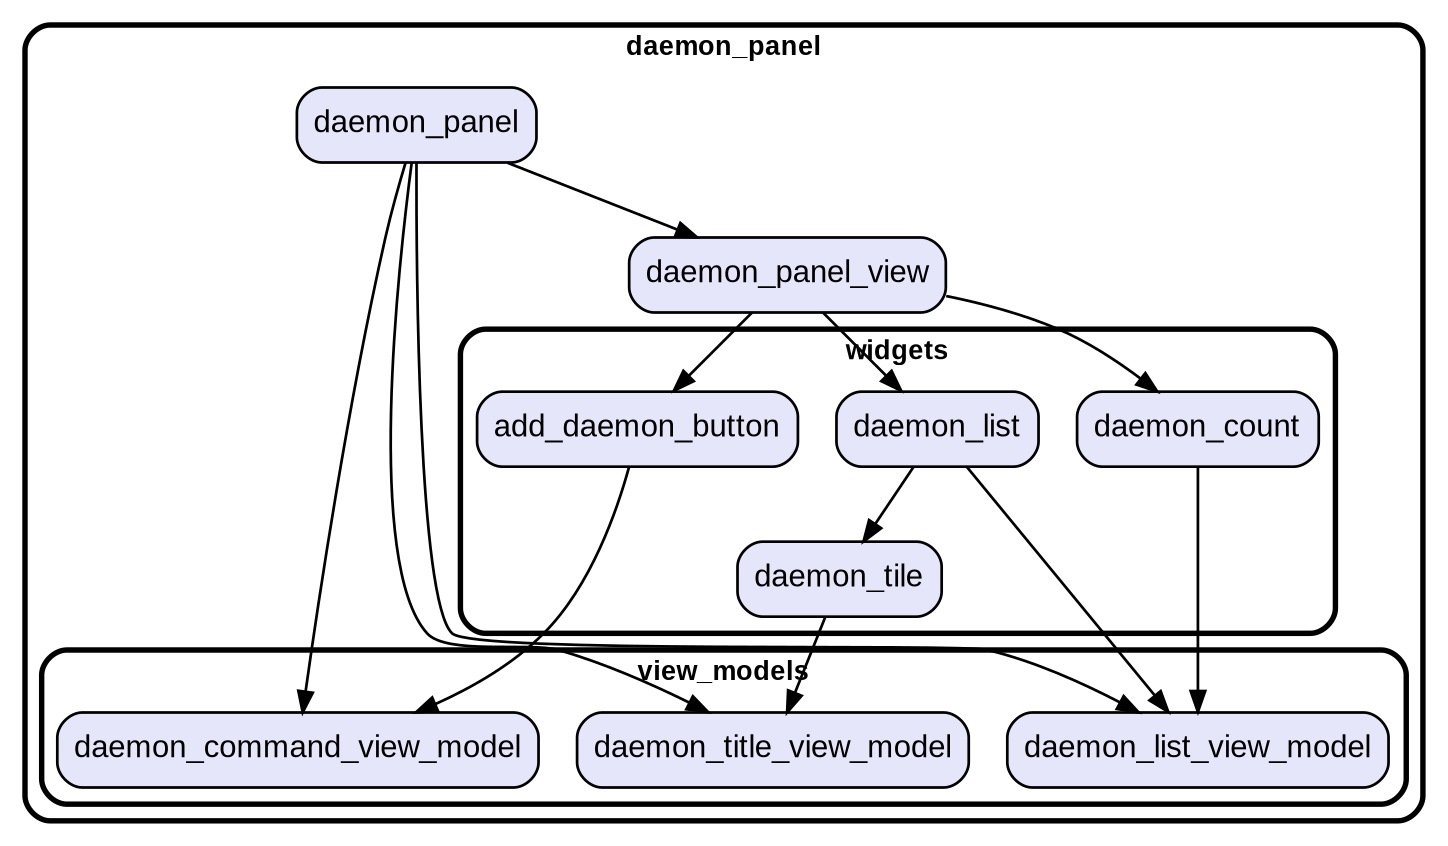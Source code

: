 digraph "" {
  graph [style=rounded fontname="Arial Black" fontsize=13 penwidth=2.6];
  node [shape=rect style="filled,rounded" fontname=Arial fontsize=15 fillcolor=Lavender penwidth=1.3];
  edge [penwidth=1.3];
  "/view_models/daemon_command_view_model.dart" [label="daemon_command_view_model"];
  "/view_models/daemon_title_view_model.dart" [label="daemon_title_view_model"];
  "/view_models/daemon_list_view_model.dart" [label="daemon_list_view_model"];
  "/daemon_panel.dart" [label="daemon_panel"];
  "/daemon_panel_view.dart" [label="daemon_panel_view"];
  "/widgets/daemon_tile.dart" [label="daemon_tile"];
  "/widgets/daemon_list.dart" [label="daemon_list"];
  "/widgets/daemon_count.dart" [label="daemon_count"];
  "/widgets/add_daemon_button.dart" [label="add_daemon_button"];
  subgraph "cluster~" {
    label="daemon_panel";
    "/daemon_panel.dart";
    "/daemon_panel_view.dart";
    subgraph "cluster~/view_models" {
      label="view_models";
      "/view_models/daemon_command_view_model.dart";
      "/view_models/daemon_title_view_model.dart";
      "/view_models/daemon_list_view_model.dart";
    }
    subgraph "cluster~/widgets" {
      label="widgets";
      "/widgets/daemon_tile.dart";
      "/widgets/daemon_list.dart";
      "/widgets/daemon_count.dart";
      "/widgets/add_daemon_button.dart";
    }
  }
  "/daemon_panel.dart" -> "/daemon_panel_view.dart";
  "/daemon_panel.dart" -> "/view_models/daemon_command_view_model.dart";
  "/daemon_panel.dart" -> "/view_models/daemon_list_view_model.dart";
  "/daemon_panel.dart" -> "/view_models/daemon_title_view_model.dart";
  "/daemon_panel_view.dart" -> "/widgets/add_daemon_button.dart";
  "/daemon_panel_view.dart" -> "/widgets/daemon_list.dart";
  "/daemon_panel_view.dart" -> "/widgets/daemon_count.dart";
  "/widgets/daemon_tile.dart" -> "/view_models/daemon_title_view_model.dart";
  "/widgets/daemon_list.dart" -> "/view_models/daemon_list_view_model.dart";
  "/widgets/daemon_list.dart" -> "/widgets/daemon_tile.dart";
  "/widgets/daemon_count.dart" -> "/view_models/daemon_list_view_model.dart";
  "/widgets/add_daemon_button.dart" -> "/view_models/daemon_command_view_model.dart";
}
